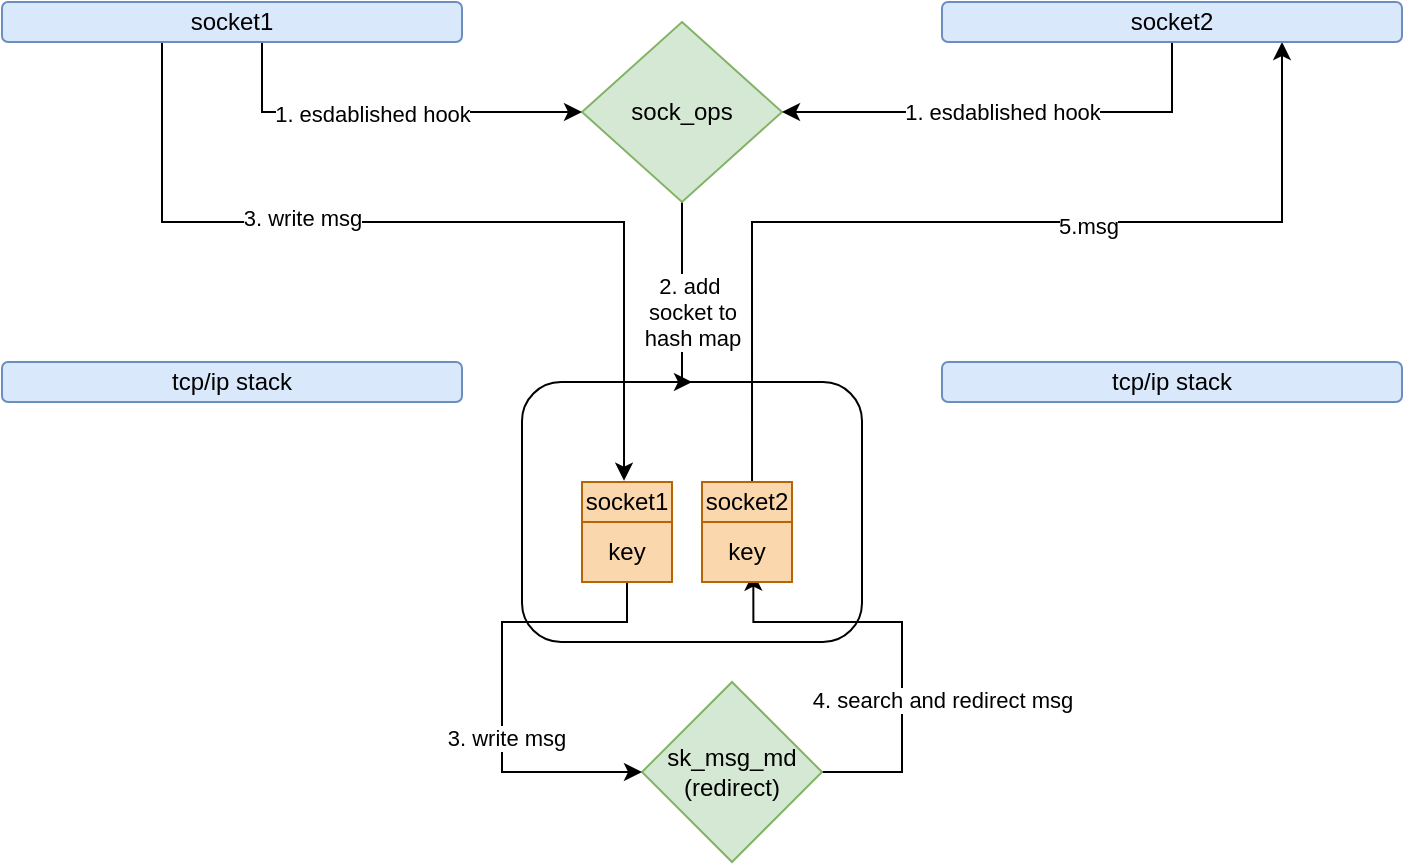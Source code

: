 <mxfile version="14.1.8" type="github">
  <diagram id="0eA8aw2C4x_AHw5Ap8uo" name="Page-1">
    <mxGraphModel dx="713" dy="403" grid="1" gridSize="10" guides="1" tooltips="1" connect="1" arrows="1" fold="1" page="1" pageScale="1" pageWidth="850" pageHeight="1100" math="0" shadow="0">
      <root>
        <mxCell id="0" />
        <mxCell id="1" parent="0" />
        <mxCell id="RCCy9ar9vTBcTcrXnlN3-1" value="" style="rounded=1;whiteSpace=wrap;html=1;align=left;verticalAlign=top;" parent="1" vertex="1">
          <mxGeometry x="620" y="230" width="170" height="130" as="geometry" />
        </mxCell>
        <mxCell id="RCCy9ar9vTBcTcrXnlN3-24" style="edgeStyle=orthogonalEdgeStyle;rounded=0;orthogonalLoop=1;jettySize=auto;html=1;entryX=0.5;entryY=0;entryDx=0;entryDy=0;" parent="1" source="RCCy9ar9vTBcTcrXnlN3-2" target="RCCy9ar9vTBcTcrXnlN3-1" edge="1">
          <mxGeometry relative="1" as="geometry">
            <Array as="points">
              <mxPoint x="700" y="230" />
            </Array>
          </mxGeometry>
        </mxCell>
        <mxCell id="RCCy9ar9vTBcTcrXnlN3-25" value="2. add&amp;nbsp;&lt;br&gt;socket to&lt;br&gt;hash map" style="edgeLabel;html=1;align=center;verticalAlign=middle;resizable=0;points=[];" parent="RCCy9ar9vTBcTcrXnlN3-24" vertex="1" connectable="0">
          <mxGeometry x="0.145" y="-3" relative="1" as="geometry">
            <mxPoint x="8" as="offset" />
          </mxGeometry>
        </mxCell>
        <mxCell id="RCCy9ar9vTBcTcrXnlN3-2" value="sock_ops" style="rhombus;whiteSpace=wrap;html=1;fillColor=#d5e8d4;strokeColor=#82b366;" parent="1" vertex="1">
          <mxGeometry x="650" y="50" width="100" height="90" as="geometry" />
        </mxCell>
        <mxCell id="CZvVE1L9lmE4_0uoXGFi-21" style="edgeStyle=orthogonalEdgeStyle;rounded=0;orthogonalLoop=1;jettySize=auto;html=1;entryX=0.57;entryY=0.844;entryDx=0;entryDy=0;entryPerimeter=0;" edge="1" parent="1" source="RCCy9ar9vTBcTcrXnlN3-3" target="CZvVE1L9lmE4_0uoXGFi-97">
          <mxGeometry relative="1" as="geometry">
            <mxPoint x="750" y="260" as="targetPoint" />
            <Array as="points">
              <mxPoint x="810" y="425" />
              <mxPoint x="810" y="350" />
              <mxPoint x="736" y="350" />
            </Array>
          </mxGeometry>
        </mxCell>
        <mxCell id="CZvVE1L9lmE4_0uoXGFi-22" value="4. search and redirect msg" style="edgeLabel;html=1;align=center;verticalAlign=middle;resizable=0;points=[];" vertex="1" connectable="0" parent="CZvVE1L9lmE4_0uoXGFi-21">
          <mxGeometry x="-0.126" y="-2" relative="1" as="geometry">
            <mxPoint x="18" y="17" as="offset" />
          </mxGeometry>
        </mxCell>
        <mxCell id="RCCy9ar9vTBcTcrXnlN3-3" value="sk_msg_md&lt;br&gt;(redirect)" style="rhombus;whiteSpace=wrap;html=1;fillColor=#d5e8d4;strokeColor=#82b366;" parent="1" vertex="1">
          <mxGeometry x="680" y="380" width="90" height="90" as="geometry" />
        </mxCell>
        <mxCell id="CZvVE1L9lmE4_0uoXGFi-104" style="edgeStyle=orthogonalEdgeStyle;rounded=0;orthogonalLoop=1;jettySize=auto;html=1;entryX=0.467;entryY=-0.033;entryDx=0;entryDy=0;entryPerimeter=0;" edge="1" parent="1" source="RCCy9ar9vTBcTcrXnlN3-16" target="CZvVE1L9lmE4_0uoXGFi-100">
          <mxGeometry relative="1" as="geometry">
            <Array as="points">
              <mxPoint x="440" y="150" />
              <mxPoint x="671" y="150" />
            </Array>
          </mxGeometry>
        </mxCell>
        <mxCell id="CZvVE1L9lmE4_0uoXGFi-105" value="3. write msg" style="edgeLabel;html=1;align=center;verticalAlign=middle;resizable=0;points=[];" vertex="1" connectable="0" parent="CZvVE1L9lmE4_0uoXGFi-104">
          <mxGeometry x="-0.289" y="2" relative="1" as="geometry">
            <mxPoint as="offset" />
          </mxGeometry>
        </mxCell>
        <mxCell id="CZvVE1L9lmE4_0uoXGFi-111" style="edgeStyle=orthogonalEdgeStyle;rounded=0;orthogonalLoop=1;jettySize=auto;html=1;entryX=0;entryY=0.5;entryDx=0;entryDy=0;startArrow=none;startFill=0;endArrow=classic;endFill=1;exitX=0.5;exitY=1;exitDx=0;exitDy=0;" edge="1" parent="1" source="RCCy9ar9vTBcTcrXnlN3-16" target="RCCy9ar9vTBcTcrXnlN3-2">
          <mxGeometry relative="1" as="geometry">
            <Array as="points">
              <mxPoint x="490" y="60" />
              <mxPoint x="490" y="95" />
            </Array>
          </mxGeometry>
        </mxCell>
        <mxCell id="CZvVE1L9lmE4_0uoXGFi-112" value="1. esdablished hook" style="edgeLabel;html=1;align=center;verticalAlign=middle;resizable=0;points=[];" vertex="1" connectable="0" parent="CZvVE1L9lmE4_0uoXGFi-111">
          <mxGeometry x="-0.54" y="-2" relative="1" as="geometry">
            <mxPoint x="57" y="2" as="offset" />
          </mxGeometry>
        </mxCell>
        <mxCell id="RCCy9ar9vTBcTcrXnlN3-16" value="socket1" style="rounded=1;whiteSpace=wrap;html=1;fillColor=#dae8fc;strokeColor=#6c8ebf;" parent="1" vertex="1">
          <mxGeometry x="360" y="40" width="230" height="20" as="geometry" />
        </mxCell>
        <mxCell id="RCCy9ar9vTBcTcrXnlN3-19" value="tcp/ip stack" style="rounded=1;whiteSpace=wrap;html=1;fillColor=#dae8fc;strokeColor=#6c8ebf;" parent="1" vertex="1">
          <mxGeometry x="360" y="220" width="230" height="20" as="geometry" />
        </mxCell>
        <mxCell id="CZvVE1L9lmE4_0uoXGFi-110" style="edgeStyle=orthogonalEdgeStyle;rounded=0;orthogonalLoop=1;jettySize=auto;html=1;entryX=0.556;entryY=0;entryDx=0;entryDy=0;entryPerimeter=0;startArrow=classic;startFill=1;endArrow=none;endFill=0;" edge="1" parent="1" source="CZvVE1L9lmE4_0uoXGFi-6" target="CZvVE1L9lmE4_0uoXGFi-95">
          <mxGeometry relative="1" as="geometry">
            <Array as="points">
              <mxPoint x="1000" y="150" />
              <mxPoint x="735" y="150" />
            </Array>
          </mxGeometry>
        </mxCell>
        <mxCell id="CZvVE1L9lmE4_0uoXGFi-117" value="5.msg" style="edgeLabel;html=1;align=center;verticalAlign=middle;resizable=0;points=[];" vertex="1" connectable="0" parent="CZvVE1L9lmE4_0uoXGFi-110">
          <mxGeometry x="-0.228" y="2" relative="1" as="geometry">
            <mxPoint as="offset" />
          </mxGeometry>
        </mxCell>
        <mxCell id="CZvVE1L9lmE4_0uoXGFi-113" style="edgeStyle=orthogonalEdgeStyle;rounded=0;orthogonalLoop=1;jettySize=auto;html=1;entryX=1;entryY=0.5;entryDx=0;entryDy=0;startArrow=none;startFill=0;endArrow=classic;endFill=1;exitX=0.5;exitY=1;exitDx=0;exitDy=0;" edge="1" parent="1" source="CZvVE1L9lmE4_0uoXGFi-6" target="RCCy9ar9vTBcTcrXnlN3-2">
          <mxGeometry relative="1" as="geometry" />
        </mxCell>
        <mxCell id="CZvVE1L9lmE4_0uoXGFi-6" value="socket2" style="rounded=1;whiteSpace=wrap;html=1;fillColor=#dae8fc;strokeColor=#6c8ebf;" vertex="1" parent="1">
          <mxGeometry x="830" y="40" width="230" height="20" as="geometry" />
        </mxCell>
        <mxCell id="CZvVE1L9lmE4_0uoXGFi-7" value="tcp/ip stack" style="rounded=1;whiteSpace=wrap;html=1;fillColor=#dae8fc;strokeColor=#6c8ebf;" vertex="1" parent="1">
          <mxGeometry x="830" y="220" width="230" height="20" as="geometry" />
        </mxCell>
        <mxCell id="CZvVE1L9lmE4_0uoXGFi-94" value="" style="shape=table;html=1;whiteSpace=wrap;startSize=0;container=1;collapsible=0;childLayout=tableLayout;fillColor=#fad7ac;strokeColor=#b46504;" vertex="1" parent="1">
          <mxGeometry x="710" y="280" width="45" height="50" as="geometry" />
        </mxCell>
        <mxCell id="CZvVE1L9lmE4_0uoXGFi-95" value="" style="shape=partialRectangle;html=1;whiteSpace=wrap;collapsible=0;dropTarget=0;pointerEvents=0;fillColor=none;top=0;left=0;bottom=0;right=0;points=[[0,0.5],[1,0.5]];portConstraint=eastwest;" vertex="1" parent="CZvVE1L9lmE4_0uoXGFi-94">
          <mxGeometry width="45" height="20" as="geometry" />
        </mxCell>
        <mxCell id="CZvVE1L9lmE4_0uoXGFi-96" value="socket2" style="shape=partialRectangle;html=1;whiteSpace=wrap;connectable=0;overflow=hidden;fillColor=none;top=0;left=0;bottom=0;right=0;" vertex="1" parent="CZvVE1L9lmE4_0uoXGFi-95">
          <mxGeometry width="45" height="20" as="geometry" />
        </mxCell>
        <mxCell id="CZvVE1L9lmE4_0uoXGFi-97" value="" style="shape=partialRectangle;html=1;whiteSpace=wrap;collapsible=0;dropTarget=0;pointerEvents=0;fillColor=none;top=0;left=0;bottom=0;right=0;points=[[0,0.5],[1,0.5]];portConstraint=eastwest;" vertex="1" parent="CZvVE1L9lmE4_0uoXGFi-94">
          <mxGeometry y="20" width="45" height="30" as="geometry" />
        </mxCell>
        <mxCell id="CZvVE1L9lmE4_0uoXGFi-98" value="key" style="shape=partialRectangle;html=1;whiteSpace=wrap;connectable=0;overflow=hidden;fillColor=none;top=0;left=0;bottom=0;right=0;" vertex="1" parent="CZvVE1L9lmE4_0uoXGFi-97">
          <mxGeometry width="45" height="30" as="geometry" />
        </mxCell>
        <mxCell id="CZvVE1L9lmE4_0uoXGFi-106" style="edgeStyle=orthogonalEdgeStyle;rounded=0;orthogonalLoop=1;jettySize=auto;html=1;entryX=0;entryY=0.5;entryDx=0;entryDy=0;" edge="1" parent="1" source="CZvVE1L9lmE4_0uoXGFi-99" target="RCCy9ar9vTBcTcrXnlN3-3">
          <mxGeometry relative="1" as="geometry">
            <Array as="points">
              <mxPoint x="673" y="350" />
              <mxPoint x="610" y="350" />
              <mxPoint x="610" y="425" />
            </Array>
          </mxGeometry>
        </mxCell>
        <mxCell id="CZvVE1L9lmE4_0uoXGFi-116" value="3. write msg" style="edgeLabel;html=1;align=center;verticalAlign=middle;resizable=0;points=[];" vertex="1" connectable="0" parent="CZvVE1L9lmE4_0uoXGFi-106">
          <mxGeometry x="0.235" y="2" relative="1" as="geometry">
            <mxPoint as="offset" />
          </mxGeometry>
        </mxCell>
        <mxCell id="CZvVE1L9lmE4_0uoXGFi-99" value="" style="shape=table;html=1;whiteSpace=wrap;startSize=0;container=1;collapsible=0;childLayout=tableLayout;fillColor=#fad7ac;strokeColor=#b46504;" vertex="1" parent="1">
          <mxGeometry x="650" y="280" width="45" height="50" as="geometry" />
        </mxCell>
        <mxCell id="CZvVE1L9lmE4_0uoXGFi-100" value="" style="shape=partialRectangle;html=1;whiteSpace=wrap;collapsible=0;dropTarget=0;pointerEvents=0;fillColor=none;top=0;left=0;bottom=0;right=0;points=[[0,0.5],[1,0.5]];portConstraint=eastwest;" vertex="1" parent="CZvVE1L9lmE4_0uoXGFi-99">
          <mxGeometry width="45" height="20" as="geometry" />
        </mxCell>
        <mxCell id="CZvVE1L9lmE4_0uoXGFi-101" value="socket1" style="shape=partialRectangle;html=1;whiteSpace=wrap;connectable=0;overflow=hidden;fillColor=none;top=0;left=0;bottom=0;right=0;" vertex="1" parent="CZvVE1L9lmE4_0uoXGFi-100">
          <mxGeometry width="45" height="20" as="geometry" />
        </mxCell>
        <mxCell id="CZvVE1L9lmE4_0uoXGFi-102" value="" style="shape=partialRectangle;html=1;whiteSpace=wrap;collapsible=0;dropTarget=0;pointerEvents=0;fillColor=none;top=0;left=0;bottom=0;right=0;points=[[0,0.5],[1,0.5]];portConstraint=eastwest;" vertex="1" parent="CZvVE1L9lmE4_0uoXGFi-99">
          <mxGeometry y="20" width="45" height="30" as="geometry" />
        </mxCell>
        <mxCell id="CZvVE1L9lmE4_0uoXGFi-103" value="key" style="shape=partialRectangle;html=1;whiteSpace=wrap;connectable=0;overflow=hidden;fillColor=none;top=0;left=0;bottom=0;right=0;" vertex="1" parent="CZvVE1L9lmE4_0uoXGFi-102">
          <mxGeometry width="45" height="30" as="geometry" />
        </mxCell>
        <mxCell id="CZvVE1L9lmE4_0uoXGFi-114" value="1. esdablished hook" style="edgeLabel;html=1;align=center;verticalAlign=middle;resizable=0;points=[];" vertex="1" connectable="0" parent="1">
          <mxGeometry x="860" y="95" as="geometry" />
        </mxCell>
      </root>
    </mxGraphModel>
  </diagram>
</mxfile>
